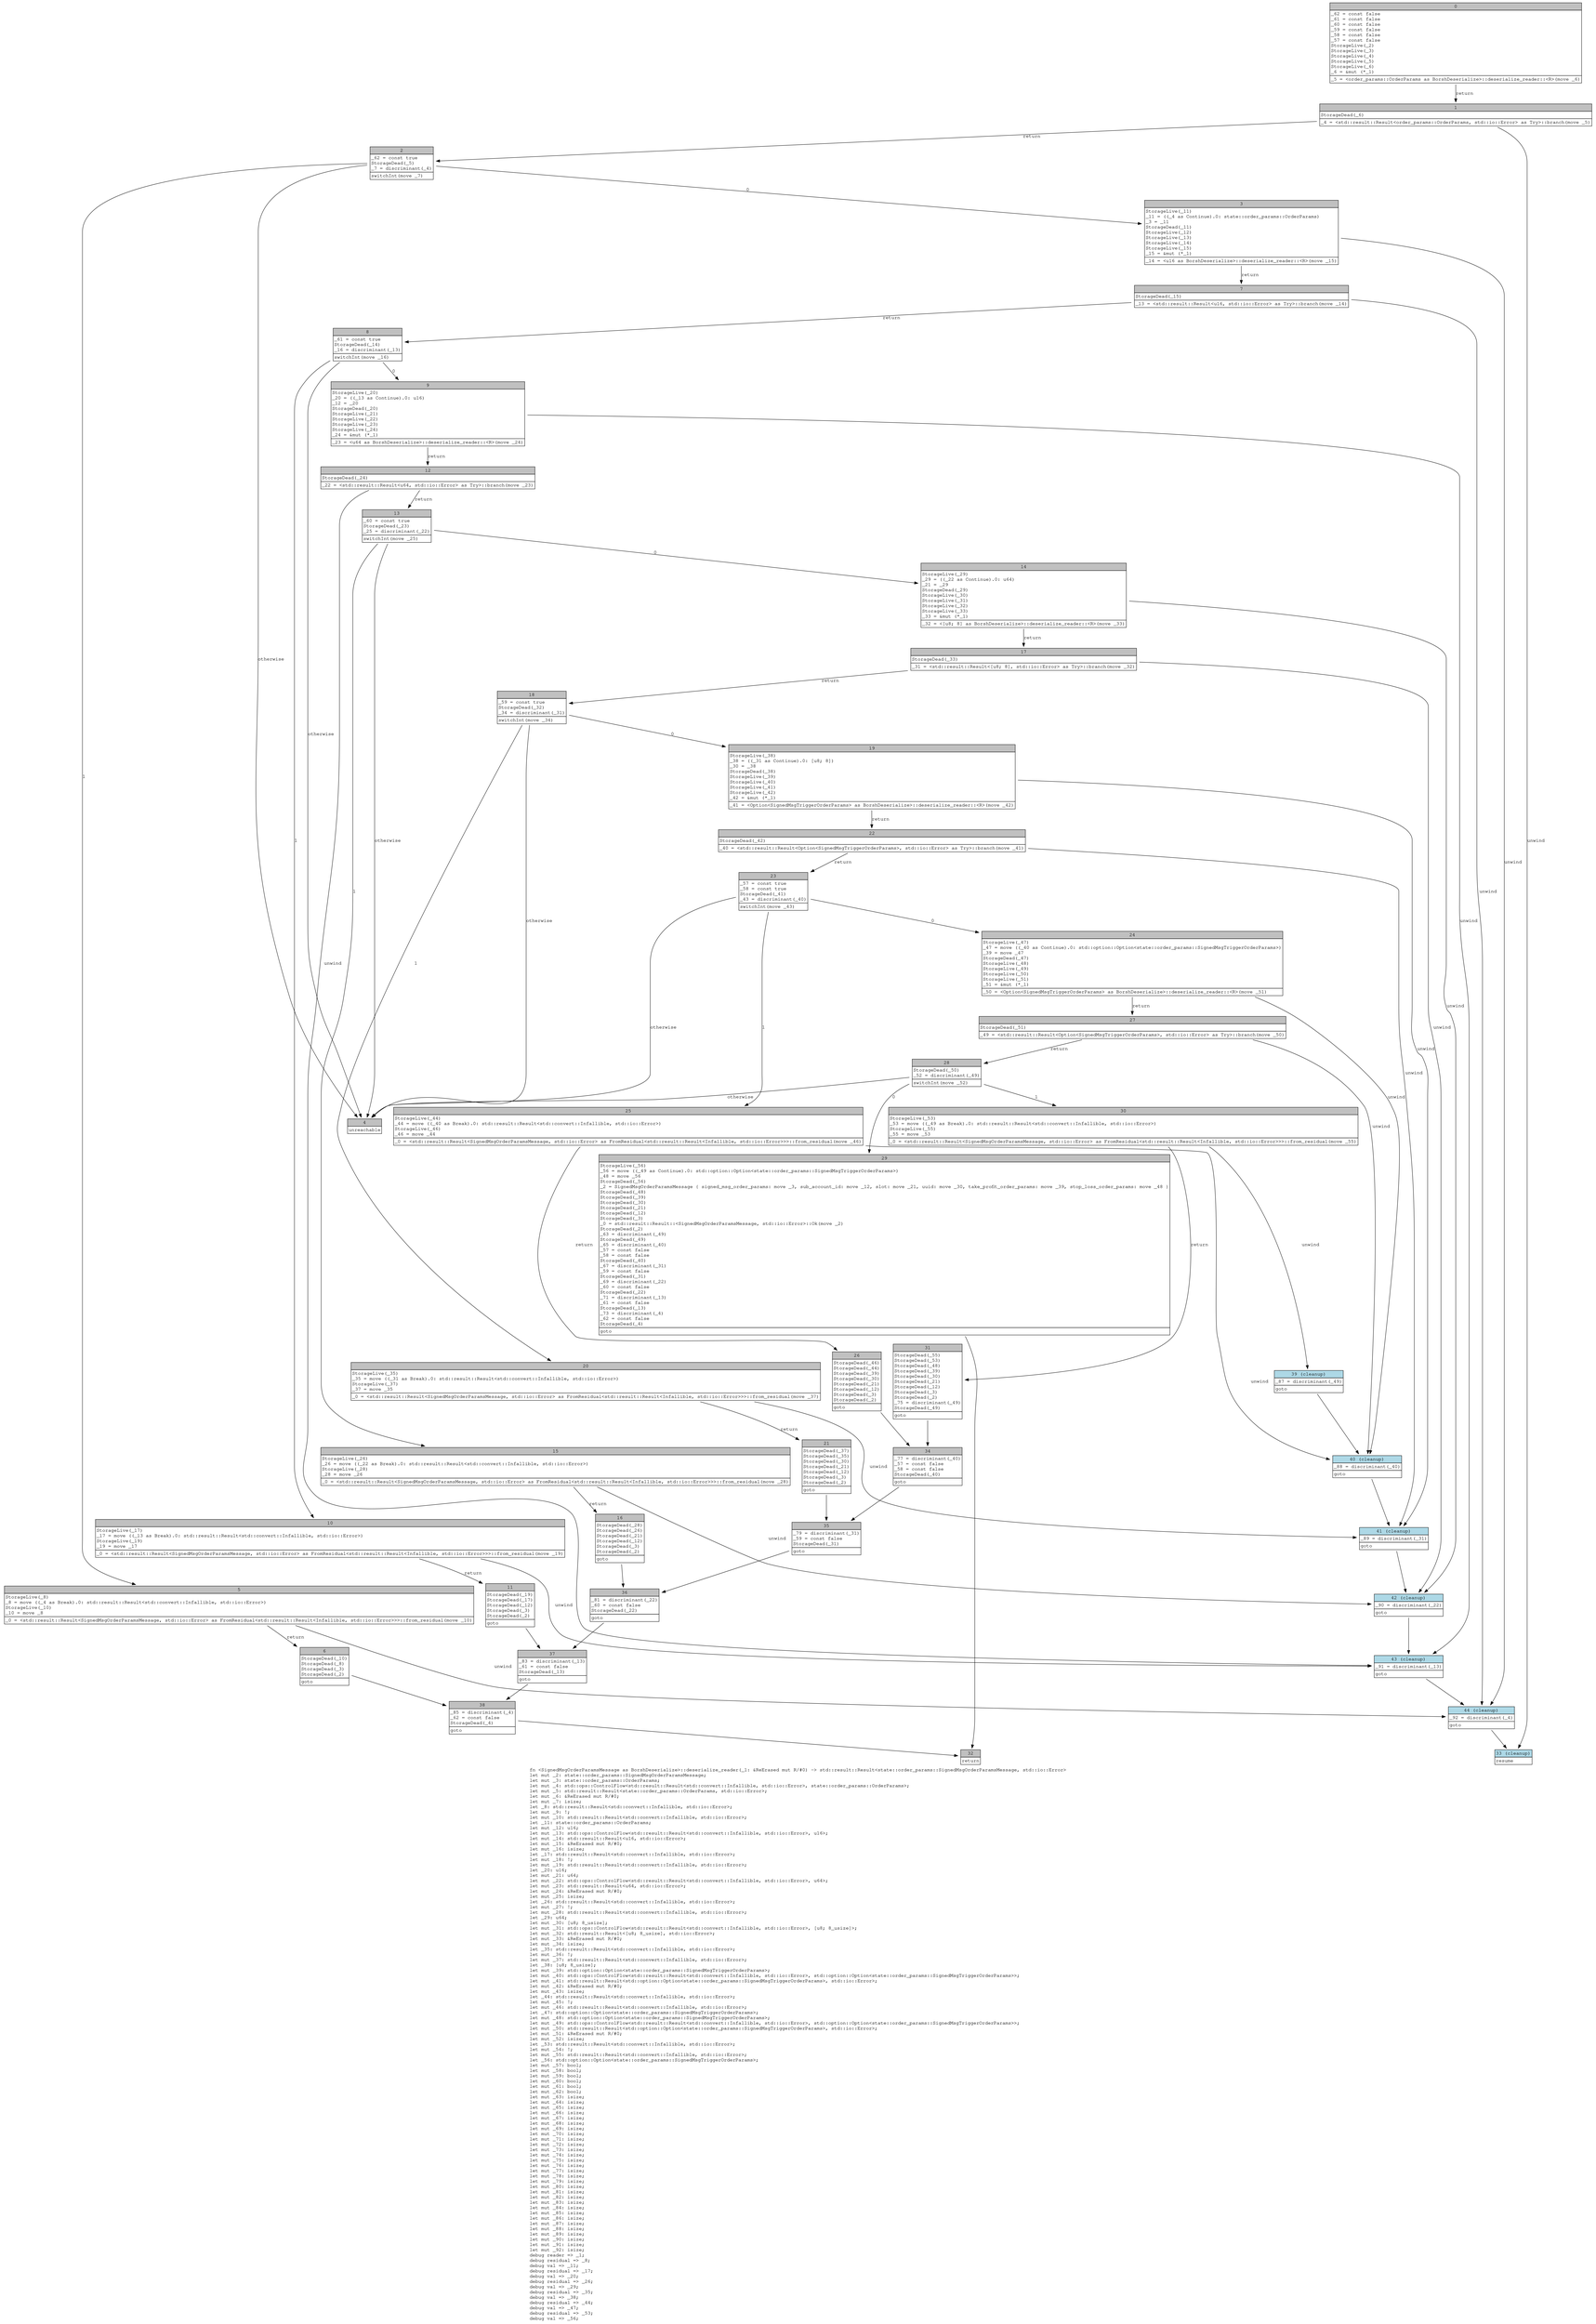 digraph Mir_0_16918 {
    graph [fontname="Courier, monospace"];
    node [fontname="Courier, monospace"];
    edge [fontname="Courier, monospace"];
    label=<fn &lt;SignedMsgOrderParamsMessage as BorshDeserialize&gt;::deserialize_reader(_1: &amp;ReErased mut R/#0) -&gt; std::result::Result&lt;state::order_params::SignedMsgOrderParamsMessage, std::io::Error&gt;<br align="left"/>let mut _2: state::order_params::SignedMsgOrderParamsMessage;<br align="left"/>let mut _3: state::order_params::OrderParams;<br align="left"/>let mut _4: std::ops::ControlFlow&lt;std::result::Result&lt;std::convert::Infallible, std::io::Error&gt;, state::order_params::OrderParams&gt;;<br align="left"/>let mut _5: std::result::Result&lt;state::order_params::OrderParams, std::io::Error&gt;;<br align="left"/>let mut _6: &amp;ReErased mut R/#0;<br align="left"/>let mut _7: isize;<br align="left"/>let _8: std::result::Result&lt;std::convert::Infallible, std::io::Error&gt;;<br align="left"/>let mut _9: !;<br align="left"/>let mut _10: std::result::Result&lt;std::convert::Infallible, std::io::Error&gt;;<br align="left"/>let _11: state::order_params::OrderParams;<br align="left"/>let mut _12: u16;<br align="left"/>let mut _13: std::ops::ControlFlow&lt;std::result::Result&lt;std::convert::Infallible, std::io::Error&gt;, u16&gt;;<br align="left"/>let mut _14: std::result::Result&lt;u16, std::io::Error&gt;;<br align="left"/>let mut _15: &amp;ReErased mut R/#0;<br align="left"/>let mut _16: isize;<br align="left"/>let _17: std::result::Result&lt;std::convert::Infallible, std::io::Error&gt;;<br align="left"/>let mut _18: !;<br align="left"/>let mut _19: std::result::Result&lt;std::convert::Infallible, std::io::Error&gt;;<br align="left"/>let _20: u16;<br align="left"/>let mut _21: u64;<br align="left"/>let mut _22: std::ops::ControlFlow&lt;std::result::Result&lt;std::convert::Infallible, std::io::Error&gt;, u64&gt;;<br align="left"/>let mut _23: std::result::Result&lt;u64, std::io::Error&gt;;<br align="left"/>let mut _24: &amp;ReErased mut R/#0;<br align="left"/>let mut _25: isize;<br align="left"/>let _26: std::result::Result&lt;std::convert::Infallible, std::io::Error&gt;;<br align="left"/>let mut _27: !;<br align="left"/>let mut _28: std::result::Result&lt;std::convert::Infallible, std::io::Error&gt;;<br align="left"/>let _29: u64;<br align="left"/>let mut _30: [u8; 8_usize];<br align="left"/>let mut _31: std::ops::ControlFlow&lt;std::result::Result&lt;std::convert::Infallible, std::io::Error&gt;, [u8; 8_usize]&gt;;<br align="left"/>let mut _32: std::result::Result&lt;[u8; 8_usize], std::io::Error&gt;;<br align="left"/>let mut _33: &amp;ReErased mut R/#0;<br align="left"/>let mut _34: isize;<br align="left"/>let _35: std::result::Result&lt;std::convert::Infallible, std::io::Error&gt;;<br align="left"/>let mut _36: !;<br align="left"/>let mut _37: std::result::Result&lt;std::convert::Infallible, std::io::Error&gt;;<br align="left"/>let _38: [u8; 8_usize];<br align="left"/>let mut _39: std::option::Option&lt;state::order_params::SignedMsgTriggerOrderParams&gt;;<br align="left"/>let mut _40: std::ops::ControlFlow&lt;std::result::Result&lt;std::convert::Infallible, std::io::Error&gt;, std::option::Option&lt;state::order_params::SignedMsgTriggerOrderParams&gt;&gt;;<br align="left"/>let mut _41: std::result::Result&lt;std::option::Option&lt;state::order_params::SignedMsgTriggerOrderParams&gt;, std::io::Error&gt;;<br align="left"/>let mut _42: &amp;ReErased mut R/#0;<br align="left"/>let mut _43: isize;<br align="left"/>let _44: std::result::Result&lt;std::convert::Infallible, std::io::Error&gt;;<br align="left"/>let mut _45: !;<br align="left"/>let mut _46: std::result::Result&lt;std::convert::Infallible, std::io::Error&gt;;<br align="left"/>let _47: std::option::Option&lt;state::order_params::SignedMsgTriggerOrderParams&gt;;<br align="left"/>let mut _48: std::option::Option&lt;state::order_params::SignedMsgTriggerOrderParams&gt;;<br align="left"/>let mut _49: std::ops::ControlFlow&lt;std::result::Result&lt;std::convert::Infallible, std::io::Error&gt;, std::option::Option&lt;state::order_params::SignedMsgTriggerOrderParams&gt;&gt;;<br align="left"/>let mut _50: std::result::Result&lt;std::option::Option&lt;state::order_params::SignedMsgTriggerOrderParams&gt;, std::io::Error&gt;;<br align="left"/>let mut _51: &amp;ReErased mut R/#0;<br align="left"/>let mut _52: isize;<br align="left"/>let _53: std::result::Result&lt;std::convert::Infallible, std::io::Error&gt;;<br align="left"/>let mut _54: !;<br align="left"/>let mut _55: std::result::Result&lt;std::convert::Infallible, std::io::Error&gt;;<br align="left"/>let _56: std::option::Option&lt;state::order_params::SignedMsgTriggerOrderParams&gt;;<br align="left"/>let mut _57: bool;<br align="left"/>let mut _58: bool;<br align="left"/>let mut _59: bool;<br align="left"/>let mut _60: bool;<br align="left"/>let mut _61: bool;<br align="left"/>let mut _62: bool;<br align="left"/>let mut _63: isize;<br align="left"/>let mut _64: isize;<br align="left"/>let mut _65: isize;<br align="left"/>let mut _66: isize;<br align="left"/>let mut _67: isize;<br align="left"/>let mut _68: isize;<br align="left"/>let mut _69: isize;<br align="left"/>let mut _70: isize;<br align="left"/>let mut _71: isize;<br align="left"/>let mut _72: isize;<br align="left"/>let mut _73: isize;<br align="left"/>let mut _74: isize;<br align="left"/>let mut _75: isize;<br align="left"/>let mut _76: isize;<br align="left"/>let mut _77: isize;<br align="left"/>let mut _78: isize;<br align="left"/>let mut _79: isize;<br align="left"/>let mut _80: isize;<br align="left"/>let mut _81: isize;<br align="left"/>let mut _82: isize;<br align="left"/>let mut _83: isize;<br align="left"/>let mut _84: isize;<br align="left"/>let mut _85: isize;<br align="left"/>let mut _86: isize;<br align="left"/>let mut _87: isize;<br align="left"/>let mut _88: isize;<br align="left"/>let mut _89: isize;<br align="left"/>let mut _90: isize;<br align="left"/>let mut _91: isize;<br align="left"/>let mut _92: isize;<br align="left"/>debug reader =&gt; _1;<br align="left"/>debug residual =&gt; _8;<br align="left"/>debug val =&gt; _11;<br align="left"/>debug residual =&gt; _17;<br align="left"/>debug val =&gt; _20;<br align="left"/>debug residual =&gt; _26;<br align="left"/>debug val =&gt; _29;<br align="left"/>debug residual =&gt; _35;<br align="left"/>debug val =&gt; _38;<br align="left"/>debug residual =&gt; _44;<br align="left"/>debug val =&gt; _47;<br align="left"/>debug residual =&gt; _53;<br align="left"/>debug val =&gt; _56;<br align="left"/>>;
    bb0__0_16918 [shape="none", label=<<table border="0" cellborder="1" cellspacing="0"><tr><td bgcolor="gray" align="center" colspan="1">0</td></tr><tr><td align="left" balign="left">_62 = const false<br/>_61 = const false<br/>_60 = const false<br/>_59 = const false<br/>_58 = const false<br/>_57 = const false<br/>StorageLive(_2)<br/>StorageLive(_3)<br/>StorageLive(_4)<br/>StorageLive(_5)<br/>StorageLive(_6)<br/>_6 = &amp;mut (*_1)<br/></td></tr><tr><td align="left">_5 = &lt;order_params::OrderParams as BorshDeserialize&gt;::deserialize_reader::&lt;R&gt;(move _6)</td></tr></table>>];
    bb1__0_16918 [shape="none", label=<<table border="0" cellborder="1" cellspacing="0"><tr><td bgcolor="gray" align="center" colspan="1">1</td></tr><tr><td align="left" balign="left">StorageDead(_6)<br/></td></tr><tr><td align="left">_4 = &lt;std::result::Result&lt;order_params::OrderParams, std::io::Error&gt; as Try&gt;::branch(move _5)</td></tr></table>>];
    bb2__0_16918 [shape="none", label=<<table border="0" cellborder="1" cellspacing="0"><tr><td bgcolor="gray" align="center" colspan="1">2</td></tr><tr><td align="left" balign="left">_62 = const true<br/>StorageDead(_5)<br/>_7 = discriminant(_4)<br/></td></tr><tr><td align="left">switchInt(move _7)</td></tr></table>>];
    bb3__0_16918 [shape="none", label=<<table border="0" cellborder="1" cellspacing="0"><tr><td bgcolor="gray" align="center" colspan="1">3</td></tr><tr><td align="left" balign="left">StorageLive(_11)<br/>_11 = ((_4 as Continue).0: state::order_params::OrderParams)<br/>_3 = _11<br/>StorageDead(_11)<br/>StorageLive(_12)<br/>StorageLive(_13)<br/>StorageLive(_14)<br/>StorageLive(_15)<br/>_15 = &amp;mut (*_1)<br/></td></tr><tr><td align="left">_14 = &lt;u16 as BorshDeserialize&gt;::deserialize_reader::&lt;R&gt;(move _15)</td></tr></table>>];
    bb4__0_16918 [shape="none", label=<<table border="0" cellborder="1" cellspacing="0"><tr><td bgcolor="gray" align="center" colspan="1">4</td></tr><tr><td align="left">unreachable</td></tr></table>>];
    bb5__0_16918 [shape="none", label=<<table border="0" cellborder="1" cellspacing="0"><tr><td bgcolor="gray" align="center" colspan="1">5</td></tr><tr><td align="left" balign="left">StorageLive(_8)<br/>_8 = move ((_4 as Break).0: std::result::Result&lt;std::convert::Infallible, std::io::Error&gt;)<br/>StorageLive(_10)<br/>_10 = move _8<br/></td></tr><tr><td align="left">_0 = &lt;std::result::Result&lt;SignedMsgOrderParamsMessage, std::io::Error&gt; as FromResidual&lt;std::result::Result&lt;Infallible, std::io::Error&gt;&gt;&gt;::from_residual(move _10)</td></tr></table>>];
    bb6__0_16918 [shape="none", label=<<table border="0" cellborder="1" cellspacing="0"><tr><td bgcolor="gray" align="center" colspan="1">6</td></tr><tr><td align="left" balign="left">StorageDead(_10)<br/>StorageDead(_8)<br/>StorageDead(_3)<br/>StorageDead(_2)<br/></td></tr><tr><td align="left">goto</td></tr></table>>];
    bb7__0_16918 [shape="none", label=<<table border="0" cellborder="1" cellspacing="0"><tr><td bgcolor="gray" align="center" colspan="1">7</td></tr><tr><td align="left" balign="left">StorageDead(_15)<br/></td></tr><tr><td align="left">_13 = &lt;std::result::Result&lt;u16, std::io::Error&gt; as Try&gt;::branch(move _14)</td></tr></table>>];
    bb8__0_16918 [shape="none", label=<<table border="0" cellborder="1" cellspacing="0"><tr><td bgcolor="gray" align="center" colspan="1">8</td></tr><tr><td align="left" balign="left">_61 = const true<br/>StorageDead(_14)<br/>_16 = discriminant(_13)<br/></td></tr><tr><td align="left">switchInt(move _16)</td></tr></table>>];
    bb9__0_16918 [shape="none", label=<<table border="0" cellborder="1" cellspacing="0"><tr><td bgcolor="gray" align="center" colspan="1">9</td></tr><tr><td align="left" balign="left">StorageLive(_20)<br/>_20 = ((_13 as Continue).0: u16)<br/>_12 = _20<br/>StorageDead(_20)<br/>StorageLive(_21)<br/>StorageLive(_22)<br/>StorageLive(_23)<br/>StorageLive(_24)<br/>_24 = &amp;mut (*_1)<br/></td></tr><tr><td align="left">_23 = &lt;u64 as BorshDeserialize&gt;::deserialize_reader::&lt;R&gt;(move _24)</td></tr></table>>];
    bb10__0_16918 [shape="none", label=<<table border="0" cellborder="1" cellspacing="0"><tr><td bgcolor="gray" align="center" colspan="1">10</td></tr><tr><td align="left" balign="left">StorageLive(_17)<br/>_17 = move ((_13 as Break).0: std::result::Result&lt;std::convert::Infallible, std::io::Error&gt;)<br/>StorageLive(_19)<br/>_19 = move _17<br/></td></tr><tr><td align="left">_0 = &lt;std::result::Result&lt;SignedMsgOrderParamsMessage, std::io::Error&gt; as FromResidual&lt;std::result::Result&lt;Infallible, std::io::Error&gt;&gt;&gt;::from_residual(move _19)</td></tr></table>>];
    bb11__0_16918 [shape="none", label=<<table border="0" cellborder="1" cellspacing="0"><tr><td bgcolor="gray" align="center" colspan="1">11</td></tr><tr><td align="left" balign="left">StorageDead(_19)<br/>StorageDead(_17)<br/>StorageDead(_12)<br/>StorageDead(_3)<br/>StorageDead(_2)<br/></td></tr><tr><td align="left">goto</td></tr></table>>];
    bb12__0_16918 [shape="none", label=<<table border="0" cellborder="1" cellspacing="0"><tr><td bgcolor="gray" align="center" colspan="1">12</td></tr><tr><td align="left" balign="left">StorageDead(_24)<br/></td></tr><tr><td align="left">_22 = &lt;std::result::Result&lt;u64, std::io::Error&gt; as Try&gt;::branch(move _23)</td></tr></table>>];
    bb13__0_16918 [shape="none", label=<<table border="0" cellborder="1" cellspacing="0"><tr><td bgcolor="gray" align="center" colspan="1">13</td></tr><tr><td align="left" balign="left">_60 = const true<br/>StorageDead(_23)<br/>_25 = discriminant(_22)<br/></td></tr><tr><td align="left">switchInt(move _25)</td></tr></table>>];
    bb14__0_16918 [shape="none", label=<<table border="0" cellborder="1" cellspacing="0"><tr><td bgcolor="gray" align="center" colspan="1">14</td></tr><tr><td align="left" balign="left">StorageLive(_29)<br/>_29 = ((_22 as Continue).0: u64)<br/>_21 = _29<br/>StorageDead(_29)<br/>StorageLive(_30)<br/>StorageLive(_31)<br/>StorageLive(_32)<br/>StorageLive(_33)<br/>_33 = &amp;mut (*_1)<br/></td></tr><tr><td align="left">_32 = &lt;[u8; 8] as BorshDeserialize&gt;::deserialize_reader::&lt;R&gt;(move _33)</td></tr></table>>];
    bb15__0_16918 [shape="none", label=<<table border="0" cellborder="1" cellspacing="0"><tr><td bgcolor="gray" align="center" colspan="1">15</td></tr><tr><td align="left" balign="left">StorageLive(_26)<br/>_26 = move ((_22 as Break).0: std::result::Result&lt;std::convert::Infallible, std::io::Error&gt;)<br/>StorageLive(_28)<br/>_28 = move _26<br/></td></tr><tr><td align="left">_0 = &lt;std::result::Result&lt;SignedMsgOrderParamsMessage, std::io::Error&gt; as FromResidual&lt;std::result::Result&lt;Infallible, std::io::Error&gt;&gt;&gt;::from_residual(move _28)</td></tr></table>>];
    bb16__0_16918 [shape="none", label=<<table border="0" cellborder="1" cellspacing="0"><tr><td bgcolor="gray" align="center" colspan="1">16</td></tr><tr><td align="left" balign="left">StorageDead(_28)<br/>StorageDead(_26)<br/>StorageDead(_21)<br/>StorageDead(_12)<br/>StorageDead(_3)<br/>StorageDead(_2)<br/></td></tr><tr><td align="left">goto</td></tr></table>>];
    bb17__0_16918 [shape="none", label=<<table border="0" cellborder="1" cellspacing="0"><tr><td bgcolor="gray" align="center" colspan="1">17</td></tr><tr><td align="left" balign="left">StorageDead(_33)<br/></td></tr><tr><td align="left">_31 = &lt;std::result::Result&lt;[u8; 8], std::io::Error&gt; as Try&gt;::branch(move _32)</td></tr></table>>];
    bb18__0_16918 [shape="none", label=<<table border="0" cellborder="1" cellspacing="0"><tr><td bgcolor="gray" align="center" colspan="1">18</td></tr><tr><td align="left" balign="left">_59 = const true<br/>StorageDead(_32)<br/>_34 = discriminant(_31)<br/></td></tr><tr><td align="left">switchInt(move _34)</td></tr></table>>];
    bb19__0_16918 [shape="none", label=<<table border="0" cellborder="1" cellspacing="0"><tr><td bgcolor="gray" align="center" colspan="1">19</td></tr><tr><td align="left" balign="left">StorageLive(_38)<br/>_38 = ((_31 as Continue).0: [u8; 8])<br/>_30 = _38<br/>StorageDead(_38)<br/>StorageLive(_39)<br/>StorageLive(_40)<br/>StorageLive(_41)<br/>StorageLive(_42)<br/>_42 = &amp;mut (*_1)<br/></td></tr><tr><td align="left">_41 = &lt;Option&lt;SignedMsgTriggerOrderParams&gt; as BorshDeserialize&gt;::deserialize_reader::&lt;R&gt;(move _42)</td></tr></table>>];
    bb20__0_16918 [shape="none", label=<<table border="0" cellborder="1" cellspacing="0"><tr><td bgcolor="gray" align="center" colspan="1">20</td></tr><tr><td align="left" balign="left">StorageLive(_35)<br/>_35 = move ((_31 as Break).0: std::result::Result&lt;std::convert::Infallible, std::io::Error&gt;)<br/>StorageLive(_37)<br/>_37 = move _35<br/></td></tr><tr><td align="left">_0 = &lt;std::result::Result&lt;SignedMsgOrderParamsMessage, std::io::Error&gt; as FromResidual&lt;std::result::Result&lt;Infallible, std::io::Error&gt;&gt;&gt;::from_residual(move _37)</td></tr></table>>];
    bb21__0_16918 [shape="none", label=<<table border="0" cellborder="1" cellspacing="0"><tr><td bgcolor="gray" align="center" colspan="1">21</td></tr><tr><td align="left" balign="left">StorageDead(_37)<br/>StorageDead(_35)<br/>StorageDead(_30)<br/>StorageDead(_21)<br/>StorageDead(_12)<br/>StorageDead(_3)<br/>StorageDead(_2)<br/></td></tr><tr><td align="left">goto</td></tr></table>>];
    bb22__0_16918 [shape="none", label=<<table border="0" cellborder="1" cellspacing="0"><tr><td bgcolor="gray" align="center" colspan="1">22</td></tr><tr><td align="left" balign="left">StorageDead(_42)<br/></td></tr><tr><td align="left">_40 = &lt;std::result::Result&lt;Option&lt;SignedMsgTriggerOrderParams&gt;, std::io::Error&gt; as Try&gt;::branch(move _41)</td></tr></table>>];
    bb23__0_16918 [shape="none", label=<<table border="0" cellborder="1" cellspacing="0"><tr><td bgcolor="gray" align="center" colspan="1">23</td></tr><tr><td align="left" balign="left">_57 = const true<br/>_58 = const true<br/>StorageDead(_41)<br/>_43 = discriminant(_40)<br/></td></tr><tr><td align="left">switchInt(move _43)</td></tr></table>>];
    bb24__0_16918 [shape="none", label=<<table border="0" cellborder="1" cellspacing="0"><tr><td bgcolor="gray" align="center" colspan="1">24</td></tr><tr><td align="left" balign="left">StorageLive(_47)<br/>_47 = move ((_40 as Continue).0: std::option::Option&lt;state::order_params::SignedMsgTriggerOrderParams&gt;)<br/>_39 = move _47<br/>StorageDead(_47)<br/>StorageLive(_48)<br/>StorageLive(_49)<br/>StorageLive(_50)<br/>StorageLive(_51)<br/>_51 = &amp;mut (*_1)<br/></td></tr><tr><td align="left">_50 = &lt;Option&lt;SignedMsgTriggerOrderParams&gt; as BorshDeserialize&gt;::deserialize_reader::&lt;R&gt;(move _51)</td></tr></table>>];
    bb25__0_16918 [shape="none", label=<<table border="0" cellborder="1" cellspacing="0"><tr><td bgcolor="gray" align="center" colspan="1">25</td></tr><tr><td align="left" balign="left">StorageLive(_44)<br/>_44 = move ((_40 as Break).0: std::result::Result&lt;std::convert::Infallible, std::io::Error&gt;)<br/>StorageLive(_46)<br/>_46 = move _44<br/></td></tr><tr><td align="left">_0 = &lt;std::result::Result&lt;SignedMsgOrderParamsMessage, std::io::Error&gt; as FromResidual&lt;std::result::Result&lt;Infallible, std::io::Error&gt;&gt;&gt;::from_residual(move _46)</td></tr></table>>];
    bb26__0_16918 [shape="none", label=<<table border="0" cellborder="1" cellspacing="0"><tr><td bgcolor="gray" align="center" colspan="1">26</td></tr><tr><td align="left" balign="left">StorageDead(_46)<br/>StorageDead(_44)<br/>StorageDead(_39)<br/>StorageDead(_30)<br/>StorageDead(_21)<br/>StorageDead(_12)<br/>StorageDead(_3)<br/>StorageDead(_2)<br/></td></tr><tr><td align="left">goto</td></tr></table>>];
    bb27__0_16918 [shape="none", label=<<table border="0" cellborder="1" cellspacing="0"><tr><td bgcolor="gray" align="center" colspan="1">27</td></tr><tr><td align="left" balign="left">StorageDead(_51)<br/></td></tr><tr><td align="left">_49 = &lt;std::result::Result&lt;Option&lt;SignedMsgTriggerOrderParams&gt;, std::io::Error&gt; as Try&gt;::branch(move _50)</td></tr></table>>];
    bb28__0_16918 [shape="none", label=<<table border="0" cellborder="1" cellspacing="0"><tr><td bgcolor="gray" align="center" colspan="1">28</td></tr><tr><td align="left" balign="left">StorageDead(_50)<br/>_52 = discriminant(_49)<br/></td></tr><tr><td align="left">switchInt(move _52)</td></tr></table>>];
    bb29__0_16918 [shape="none", label=<<table border="0" cellborder="1" cellspacing="0"><tr><td bgcolor="gray" align="center" colspan="1">29</td></tr><tr><td align="left" balign="left">StorageLive(_56)<br/>_56 = move ((_49 as Continue).0: std::option::Option&lt;state::order_params::SignedMsgTriggerOrderParams&gt;)<br/>_48 = move _56<br/>StorageDead(_56)<br/>_2 = SignedMsgOrderParamsMessage { signed_msg_order_params: move _3, sub_account_id: move _12, slot: move _21, uuid: move _30, take_profit_order_params: move _39, stop_loss_order_params: move _48 }<br/>StorageDead(_48)<br/>StorageDead(_39)<br/>StorageDead(_30)<br/>StorageDead(_21)<br/>StorageDead(_12)<br/>StorageDead(_3)<br/>_0 = std::result::Result::&lt;SignedMsgOrderParamsMessage, std::io::Error&gt;::Ok(move _2)<br/>StorageDead(_2)<br/>_63 = discriminant(_49)<br/>StorageDead(_49)<br/>_65 = discriminant(_40)<br/>_57 = const false<br/>_58 = const false<br/>StorageDead(_40)<br/>_67 = discriminant(_31)<br/>_59 = const false<br/>StorageDead(_31)<br/>_69 = discriminant(_22)<br/>_60 = const false<br/>StorageDead(_22)<br/>_71 = discriminant(_13)<br/>_61 = const false<br/>StorageDead(_13)<br/>_73 = discriminant(_4)<br/>_62 = const false<br/>StorageDead(_4)<br/></td></tr><tr><td align="left">goto</td></tr></table>>];
    bb30__0_16918 [shape="none", label=<<table border="0" cellborder="1" cellspacing="0"><tr><td bgcolor="gray" align="center" colspan="1">30</td></tr><tr><td align="left" balign="left">StorageLive(_53)<br/>_53 = move ((_49 as Break).0: std::result::Result&lt;std::convert::Infallible, std::io::Error&gt;)<br/>StorageLive(_55)<br/>_55 = move _53<br/></td></tr><tr><td align="left">_0 = &lt;std::result::Result&lt;SignedMsgOrderParamsMessage, std::io::Error&gt; as FromResidual&lt;std::result::Result&lt;Infallible, std::io::Error&gt;&gt;&gt;::from_residual(move _55)</td></tr></table>>];
    bb31__0_16918 [shape="none", label=<<table border="0" cellborder="1" cellspacing="0"><tr><td bgcolor="gray" align="center" colspan="1">31</td></tr><tr><td align="left" balign="left">StorageDead(_55)<br/>StorageDead(_53)<br/>StorageDead(_48)<br/>StorageDead(_39)<br/>StorageDead(_30)<br/>StorageDead(_21)<br/>StorageDead(_12)<br/>StorageDead(_3)<br/>StorageDead(_2)<br/>_75 = discriminant(_49)<br/>StorageDead(_49)<br/></td></tr><tr><td align="left">goto</td></tr></table>>];
    bb32__0_16918 [shape="none", label=<<table border="0" cellborder="1" cellspacing="0"><tr><td bgcolor="gray" align="center" colspan="1">32</td></tr><tr><td align="left">return</td></tr></table>>];
    bb33__0_16918 [shape="none", label=<<table border="0" cellborder="1" cellspacing="0"><tr><td bgcolor="lightblue" align="center" colspan="1">33 (cleanup)</td></tr><tr><td align="left">resume</td></tr></table>>];
    bb34__0_16918 [shape="none", label=<<table border="0" cellborder="1" cellspacing="0"><tr><td bgcolor="gray" align="center" colspan="1">34</td></tr><tr><td align="left" balign="left">_77 = discriminant(_40)<br/>_57 = const false<br/>_58 = const false<br/>StorageDead(_40)<br/></td></tr><tr><td align="left">goto</td></tr></table>>];
    bb35__0_16918 [shape="none", label=<<table border="0" cellborder="1" cellspacing="0"><tr><td bgcolor="gray" align="center" colspan="1">35</td></tr><tr><td align="left" balign="left">_79 = discriminant(_31)<br/>_59 = const false<br/>StorageDead(_31)<br/></td></tr><tr><td align="left">goto</td></tr></table>>];
    bb36__0_16918 [shape="none", label=<<table border="0" cellborder="1" cellspacing="0"><tr><td bgcolor="gray" align="center" colspan="1">36</td></tr><tr><td align="left" balign="left">_81 = discriminant(_22)<br/>_60 = const false<br/>StorageDead(_22)<br/></td></tr><tr><td align="left">goto</td></tr></table>>];
    bb37__0_16918 [shape="none", label=<<table border="0" cellborder="1" cellspacing="0"><tr><td bgcolor="gray" align="center" colspan="1">37</td></tr><tr><td align="left" balign="left">_83 = discriminant(_13)<br/>_61 = const false<br/>StorageDead(_13)<br/></td></tr><tr><td align="left">goto</td></tr></table>>];
    bb38__0_16918 [shape="none", label=<<table border="0" cellborder="1" cellspacing="0"><tr><td bgcolor="gray" align="center" colspan="1">38</td></tr><tr><td align="left" balign="left">_85 = discriminant(_4)<br/>_62 = const false<br/>StorageDead(_4)<br/></td></tr><tr><td align="left">goto</td></tr></table>>];
    bb39__0_16918 [shape="none", label=<<table border="0" cellborder="1" cellspacing="0"><tr><td bgcolor="lightblue" align="center" colspan="1">39 (cleanup)</td></tr><tr><td align="left" balign="left">_87 = discriminant(_49)<br/></td></tr><tr><td align="left">goto</td></tr></table>>];
    bb40__0_16918 [shape="none", label=<<table border="0" cellborder="1" cellspacing="0"><tr><td bgcolor="lightblue" align="center" colspan="1">40 (cleanup)</td></tr><tr><td align="left" balign="left">_88 = discriminant(_40)<br/></td></tr><tr><td align="left">goto</td></tr></table>>];
    bb41__0_16918 [shape="none", label=<<table border="0" cellborder="1" cellspacing="0"><tr><td bgcolor="lightblue" align="center" colspan="1">41 (cleanup)</td></tr><tr><td align="left" balign="left">_89 = discriminant(_31)<br/></td></tr><tr><td align="left">goto</td></tr></table>>];
    bb42__0_16918 [shape="none", label=<<table border="0" cellborder="1" cellspacing="0"><tr><td bgcolor="lightblue" align="center" colspan="1">42 (cleanup)</td></tr><tr><td align="left" balign="left">_90 = discriminant(_22)<br/></td></tr><tr><td align="left">goto</td></tr></table>>];
    bb43__0_16918 [shape="none", label=<<table border="0" cellborder="1" cellspacing="0"><tr><td bgcolor="lightblue" align="center" colspan="1">43 (cleanup)</td></tr><tr><td align="left" balign="left">_91 = discriminant(_13)<br/></td></tr><tr><td align="left">goto</td></tr></table>>];
    bb44__0_16918 [shape="none", label=<<table border="0" cellborder="1" cellspacing="0"><tr><td bgcolor="lightblue" align="center" colspan="1">44 (cleanup)</td></tr><tr><td align="left" balign="left">_92 = discriminant(_4)<br/></td></tr><tr><td align="left">goto</td></tr></table>>];
    bb0__0_16918 -> bb1__0_16918 [label="return"];
    bb1__0_16918 -> bb2__0_16918 [label="return"];
    bb1__0_16918 -> bb33__0_16918 [label="unwind"];
    bb2__0_16918 -> bb3__0_16918 [label="0"];
    bb2__0_16918 -> bb5__0_16918 [label="1"];
    bb2__0_16918 -> bb4__0_16918 [label="otherwise"];
    bb3__0_16918 -> bb7__0_16918 [label="return"];
    bb3__0_16918 -> bb44__0_16918 [label="unwind"];
    bb5__0_16918 -> bb6__0_16918 [label="return"];
    bb5__0_16918 -> bb44__0_16918 [label="unwind"];
    bb6__0_16918 -> bb38__0_16918 [label=""];
    bb7__0_16918 -> bb8__0_16918 [label="return"];
    bb7__0_16918 -> bb44__0_16918 [label="unwind"];
    bb8__0_16918 -> bb9__0_16918 [label="0"];
    bb8__0_16918 -> bb10__0_16918 [label="1"];
    bb8__0_16918 -> bb4__0_16918 [label="otherwise"];
    bb9__0_16918 -> bb12__0_16918 [label="return"];
    bb9__0_16918 -> bb43__0_16918 [label="unwind"];
    bb10__0_16918 -> bb11__0_16918 [label="return"];
    bb10__0_16918 -> bb43__0_16918 [label="unwind"];
    bb11__0_16918 -> bb37__0_16918 [label=""];
    bb12__0_16918 -> bb13__0_16918 [label="return"];
    bb12__0_16918 -> bb43__0_16918 [label="unwind"];
    bb13__0_16918 -> bb14__0_16918 [label="0"];
    bb13__0_16918 -> bb15__0_16918 [label="1"];
    bb13__0_16918 -> bb4__0_16918 [label="otherwise"];
    bb14__0_16918 -> bb17__0_16918 [label="return"];
    bb14__0_16918 -> bb42__0_16918 [label="unwind"];
    bb15__0_16918 -> bb16__0_16918 [label="return"];
    bb15__0_16918 -> bb42__0_16918 [label="unwind"];
    bb16__0_16918 -> bb36__0_16918 [label=""];
    bb17__0_16918 -> bb18__0_16918 [label="return"];
    bb17__0_16918 -> bb42__0_16918 [label="unwind"];
    bb18__0_16918 -> bb19__0_16918 [label="0"];
    bb18__0_16918 -> bb20__0_16918 [label="1"];
    bb18__0_16918 -> bb4__0_16918 [label="otherwise"];
    bb19__0_16918 -> bb22__0_16918 [label="return"];
    bb19__0_16918 -> bb41__0_16918 [label="unwind"];
    bb20__0_16918 -> bb21__0_16918 [label="return"];
    bb20__0_16918 -> bb41__0_16918 [label="unwind"];
    bb21__0_16918 -> bb35__0_16918 [label=""];
    bb22__0_16918 -> bb23__0_16918 [label="return"];
    bb22__0_16918 -> bb41__0_16918 [label="unwind"];
    bb23__0_16918 -> bb24__0_16918 [label="0"];
    bb23__0_16918 -> bb25__0_16918 [label="1"];
    bb23__0_16918 -> bb4__0_16918 [label="otherwise"];
    bb24__0_16918 -> bb27__0_16918 [label="return"];
    bb24__0_16918 -> bb40__0_16918 [label="unwind"];
    bb25__0_16918 -> bb26__0_16918 [label="return"];
    bb25__0_16918 -> bb40__0_16918 [label="unwind"];
    bb26__0_16918 -> bb34__0_16918 [label=""];
    bb27__0_16918 -> bb28__0_16918 [label="return"];
    bb27__0_16918 -> bb40__0_16918 [label="unwind"];
    bb28__0_16918 -> bb29__0_16918 [label="0"];
    bb28__0_16918 -> bb30__0_16918 [label="1"];
    bb28__0_16918 -> bb4__0_16918 [label="otherwise"];
    bb29__0_16918 -> bb32__0_16918 [label=""];
    bb30__0_16918 -> bb31__0_16918 [label="return"];
    bb30__0_16918 -> bb39__0_16918 [label="unwind"];
    bb31__0_16918 -> bb34__0_16918 [label=""];
    bb34__0_16918 -> bb35__0_16918 [label=""];
    bb35__0_16918 -> bb36__0_16918 [label=""];
    bb36__0_16918 -> bb37__0_16918 [label=""];
    bb37__0_16918 -> bb38__0_16918 [label=""];
    bb38__0_16918 -> bb32__0_16918 [label=""];
    bb39__0_16918 -> bb40__0_16918 [label=""];
    bb40__0_16918 -> bb41__0_16918 [label=""];
    bb41__0_16918 -> bb42__0_16918 [label=""];
    bb42__0_16918 -> bb43__0_16918 [label=""];
    bb43__0_16918 -> bb44__0_16918 [label=""];
    bb44__0_16918 -> bb33__0_16918 [label=""];
}
